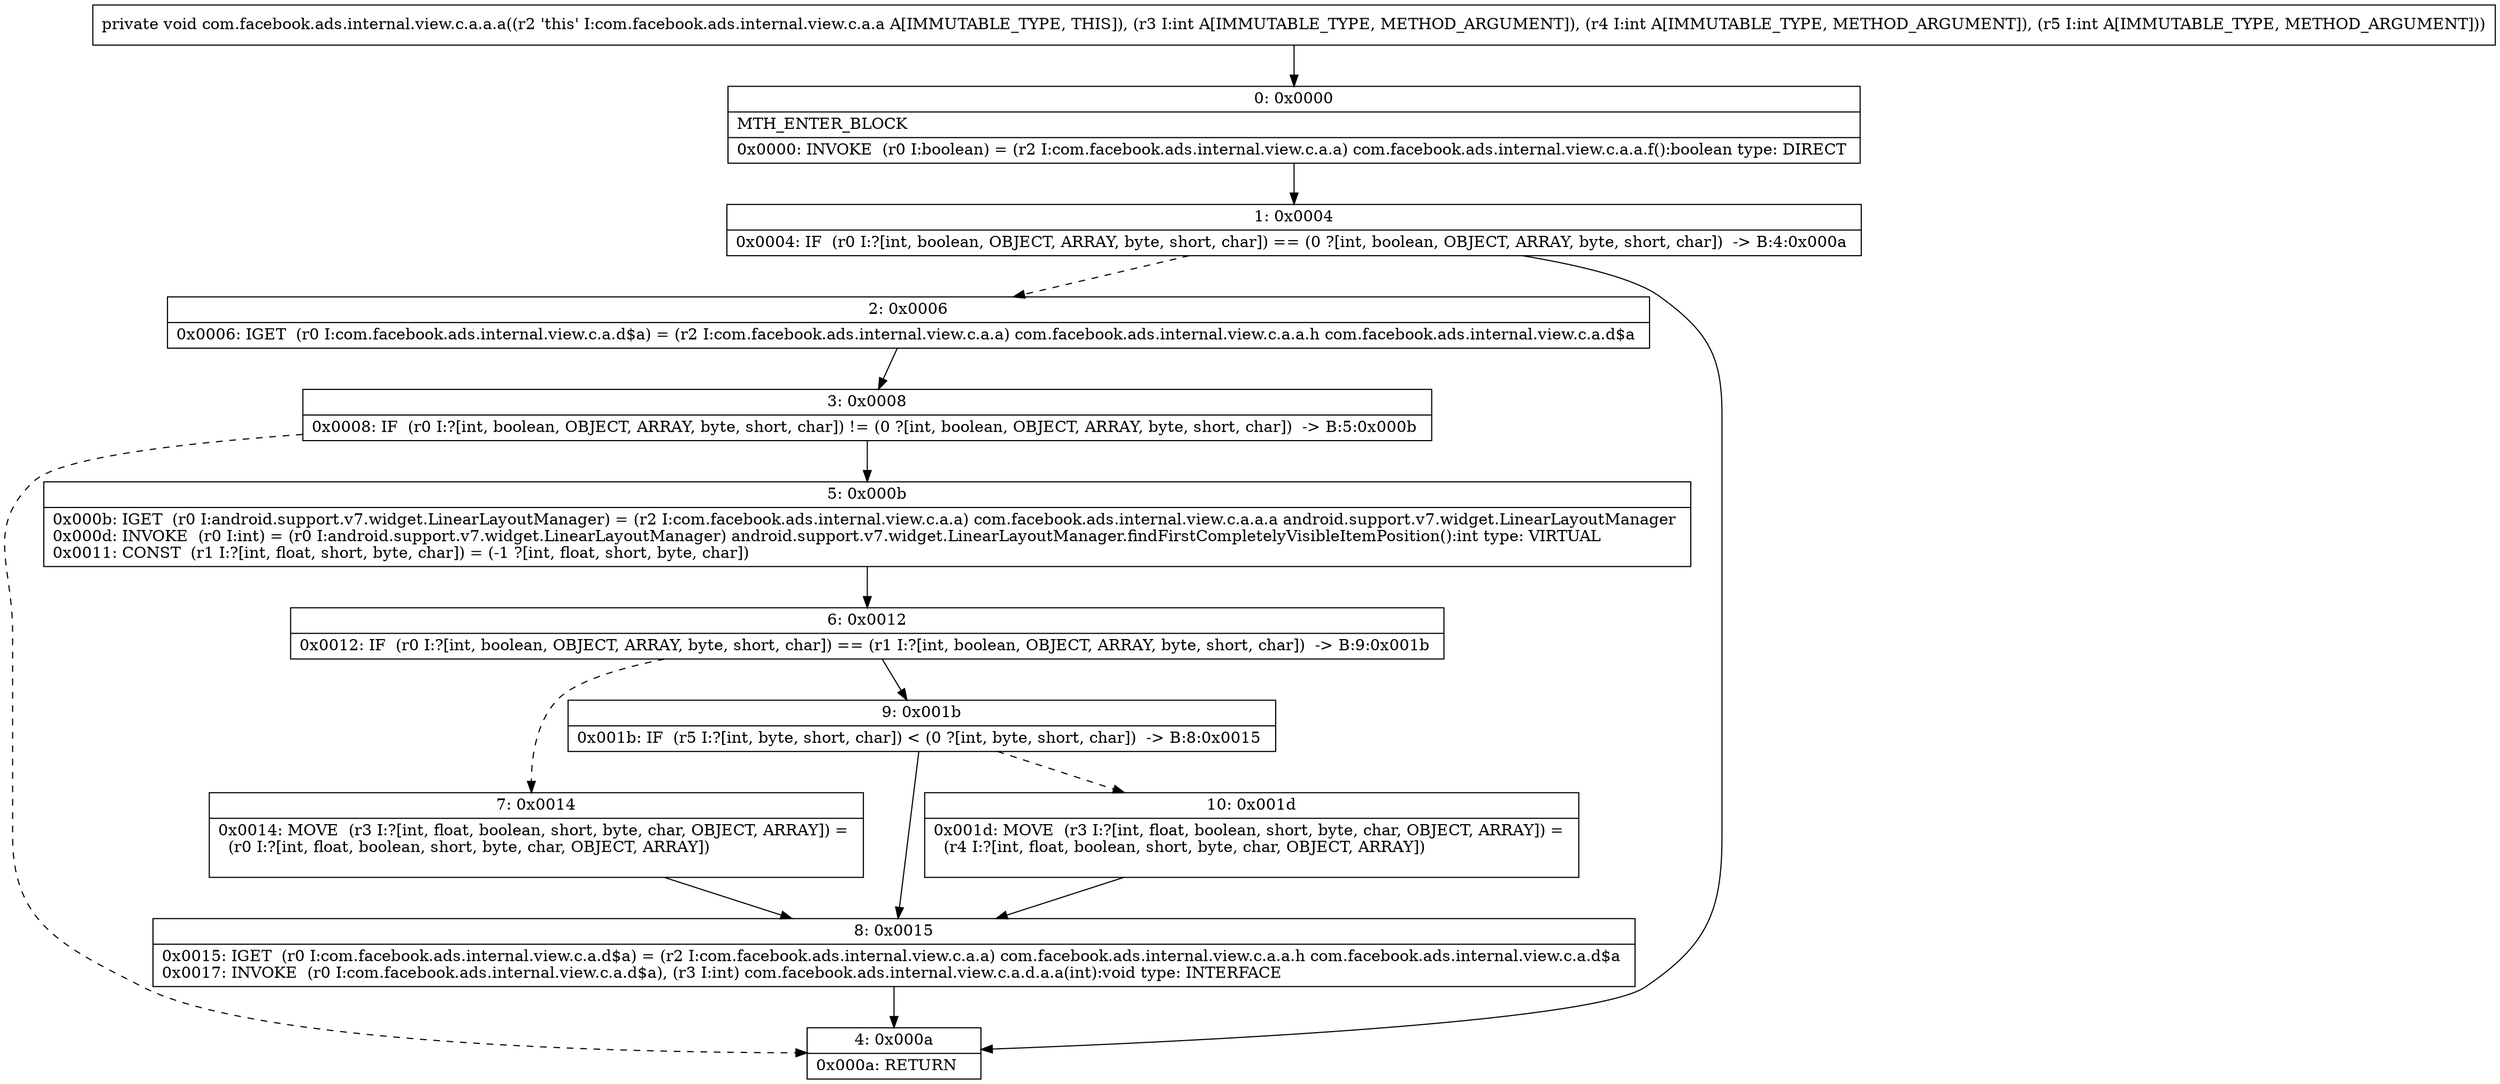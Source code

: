 digraph "CFG forcom.facebook.ads.internal.view.c.a.a.a(III)V" {
Node_0 [shape=record,label="{0\:\ 0x0000|MTH_ENTER_BLOCK\l|0x0000: INVOKE  (r0 I:boolean) = (r2 I:com.facebook.ads.internal.view.c.a.a) com.facebook.ads.internal.view.c.a.a.f():boolean type: DIRECT \l}"];
Node_1 [shape=record,label="{1\:\ 0x0004|0x0004: IF  (r0 I:?[int, boolean, OBJECT, ARRAY, byte, short, char]) == (0 ?[int, boolean, OBJECT, ARRAY, byte, short, char])  \-\> B:4:0x000a \l}"];
Node_2 [shape=record,label="{2\:\ 0x0006|0x0006: IGET  (r0 I:com.facebook.ads.internal.view.c.a.d$a) = (r2 I:com.facebook.ads.internal.view.c.a.a) com.facebook.ads.internal.view.c.a.a.h com.facebook.ads.internal.view.c.a.d$a \l}"];
Node_3 [shape=record,label="{3\:\ 0x0008|0x0008: IF  (r0 I:?[int, boolean, OBJECT, ARRAY, byte, short, char]) != (0 ?[int, boolean, OBJECT, ARRAY, byte, short, char])  \-\> B:5:0x000b \l}"];
Node_4 [shape=record,label="{4\:\ 0x000a|0x000a: RETURN   \l}"];
Node_5 [shape=record,label="{5\:\ 0x000b|0x000b: IGET  (r0 I:android.support.v7.widget.LinearLayoutManager) = (r2 I:com.facebook.ads.internal.view.c.a.a) com.facebook.ads.internal.view.c.a.a.a android.support.v7.widget.LinearLayoutManager \l0x000d: INVOKE  (r0 I:int) = (r0 I:android.support.v7.widget.LinearLayoutManager) android.support.v7.widget.LinearLayoutManager.findFirstCompletelyVisibleItemPosition():int type: VIRTUAL \l0x0011: CONST  (r1 I:?[int, float, short, byte, char]) = (\-1 ?[int, float, short, byte, char]) \l}"];
Node_6 [shape=record,label="{6\:\ 0x0012|0x0012: IF  (r0 I:?[int, boolean, OBJECT, ARRAY, byte, short, char]) == (r1 I:?[int, boolean, OBJECT, ARRAY, byte, short, char])  \-\> B:9:0x001b \l}"];
Node_7 [shape=record,label="{7\:\ 0x0014|0x0014: MOVE  (r3 I:?[int, float, boolean, short, byte, char, OBJECT, ARRAY]) = \l  (r0 I:?[int, float, boolean, short, byte, char, OBJECT, ARRAY])\l \l}"];
Node_8 [shape=record,label="{8\:\ 0x0015|0x0015: IGET  (r0 I:com.facebook.ads.internal.view.c.a.d$a) = (r2 I:com.facebook.ads.internal.view.c.a.a) com.facebook.ads.internal.view.c.a.a.h com.facebook.ads.internal.view.c.a.d$a \l0x0017: INVOKE  (r0 I:com.facebook.ads.internal.view.c.a.d$a), (r3 I:int) com.facebook.ads.internal.view.c.a.d.a.a(int):void type: INTERFACE \l}"];
Node_9 [shape=record,label="{9\:\ 0x001b|0x001b: IF  (r5 I:?[int, byte, short, char]) \< (0 ?[int, byte, short, char])  \-\> B:8:0x0015 \l}"];
Node_10 [shape=record,label="{10\:\ 0x001d|0x001d: MOVE  (r3 I:?[int, float, boolean, short, byte, char, OBJECT, ARRAY]) = \l  (r4 I:?[int, float, boolean, short, byte, char, OBJECT, ARRAY])\l \l}"];
MethodNode[shape=record,label="{private void com.facebook.ads.internal.view.c.a.a.a((r2 'this' I:com.facebook.ads.internal.view.c.a.a A[IMMUTABLE_TYPE, THIS]), (r3 I:int A[IMMUTABLE_TYPE, METHOD_ARGUMENT]), (r4 I:int A[IMMUTABLE_TYPE, METHOD_ARGUMENT]), (r5 I:int A[IMMUTABLE_TYPE, METHOD_ARGUMENT])) }"];
MethodNode -> Node_0;
Node_0 -> Node_1;
Node_1 -> Node_2[style=dashed];
Node_1 -> Node_4;
Node_2 -> Node_3;
Node_3 -> Node_4[style=dashed];
Node_3 -> Node_5;
Node_5 -> Node_6;
Node_6 -> Node_7[style=dashed];
Node_6 -> Node_9;
Node_7 -> Node_8;
Node_8 -> Node_4;
Node_9 -> Node_8;
Node_9 -> Node_10[style=dashed];
Node_10 -> Node_8;
}

